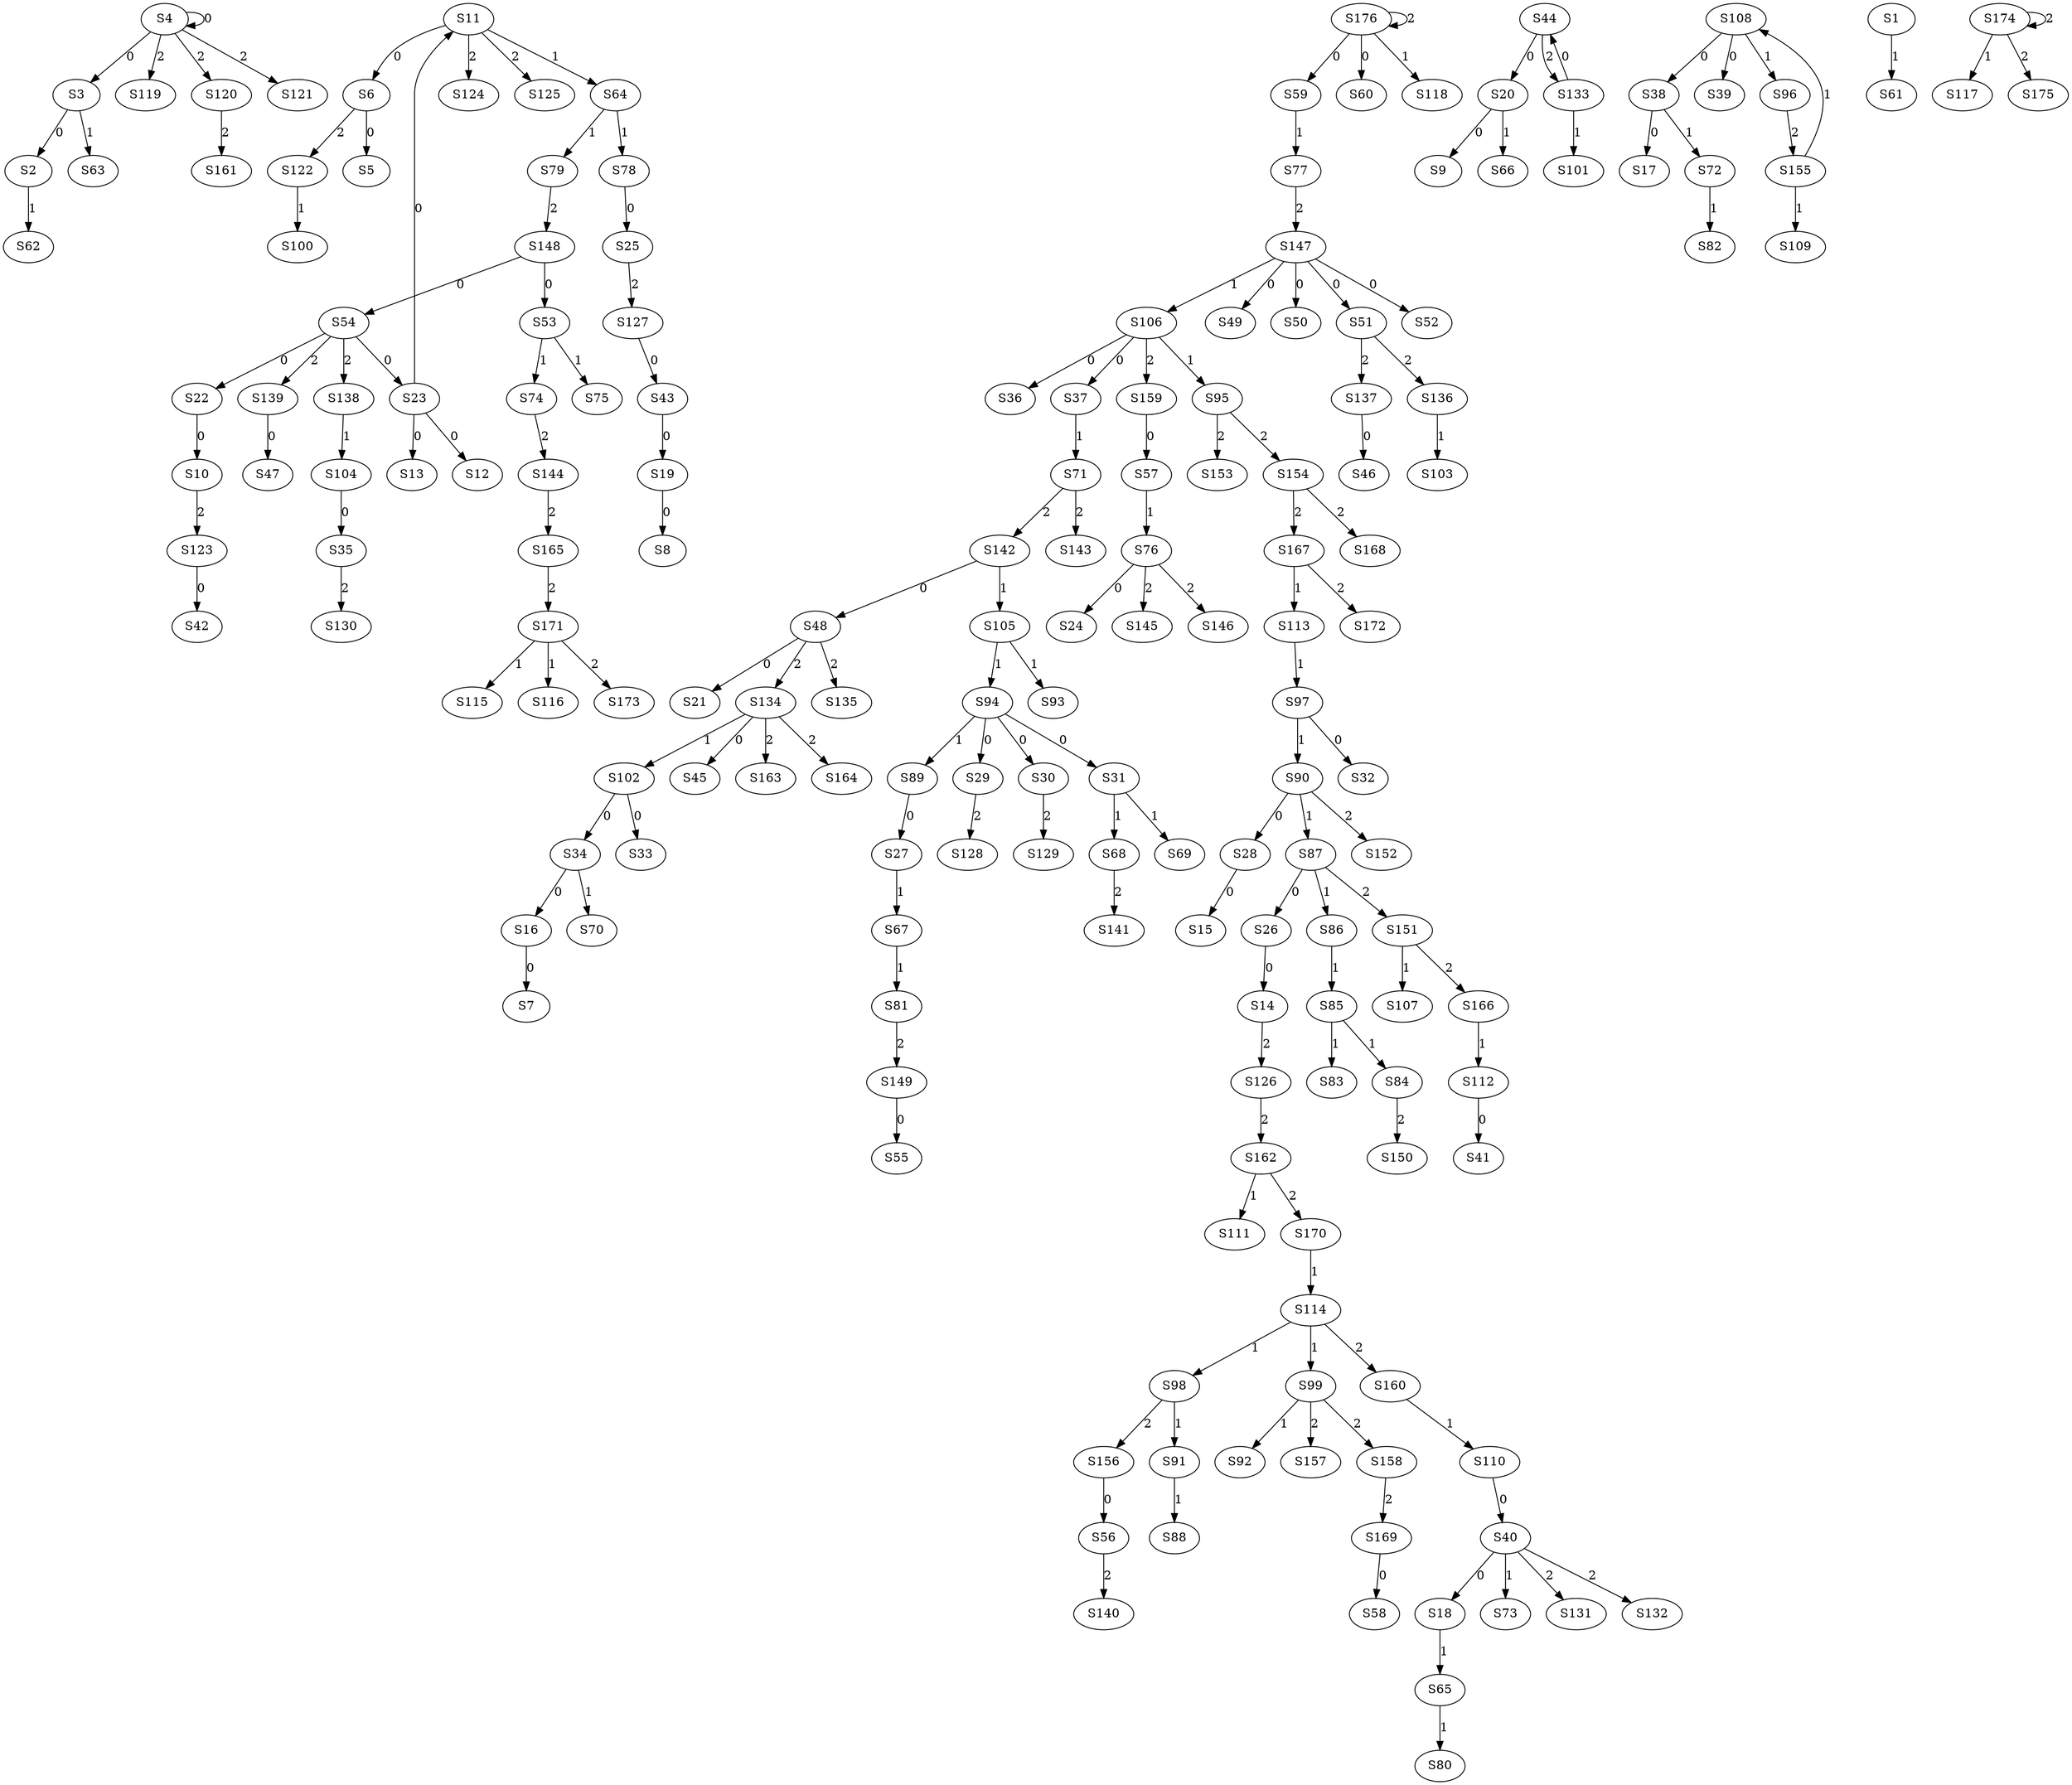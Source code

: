 strict digraph {
	S3 -> S2 [ label = 0 ];
	S4 -> S3 [ label = 0 ];
	S4 -> S4 [ label = 0 ];
	S6 -> S5 [ label = 0 ];
	S11 -> S6 [ label = 0 ];
	S16 -> S7 [ label = 0 ];
	S19 -> S8 [ label = 0 ];
	S20 -> S9 [ label = 0 ];
	S22 -> S10 [ label = 0 ];
	S23 -> S11 [ label = 0 ];
	S23 -> S12 [ label = 0 ];
	S23 -> S13 [ label = 0 ];
	S26 -> S14 [ label = 0 ];
	S28 -> S15 [ label = 0 ];
	S34 -> S16 [ label = 0 ];
	S38 -> S17 [ label = 0 ];
	S40 -> S18 [ label = 0 ];
	S43 -> S19 [ label = 0 ];
	S44 -> S20 [ label = 0 ];
	S48 -> S21 [ label = 0 ];
	S54 -> S22 [ label = 0 ];
	S54 -> S23 [ label = 0 ];
	S76 -> S24 [ label = 0 ];
	S78 -> S25 [ label = 0 ];
	S87 -> S26 [ label = 0 ];
	S89 -> S27 [ label = 0 ];
	S90 -> S28 [ label = 0 ];
	S94 -> S29 [ label = 0 ];
	S94 -> S30 [ label = 0 ];
	S94 -> S31 [ label = 0 ];
	S97 -> S32 [ label = 0 ];
	S102 -> S33 [ label = 0 ];
	S102 -> S34 [ label = 0 ];
	S104 -> S35 [ label = 0 ];
	S106 -> S36 [ label = 0 ];
	S106 -> S37 [ label = 0 ];
	S108 -> S38 [ label = 0 ];
	S108 -> S39 [ label = 0 ];
	S110 -> S40 [ label = 0 ];
	S112 -> S41 [ label = 0 ];
	S123 -> S42 [ label = 0 ];
	S127 -> S43 [ label = 0 ];
	S133 -> S44 [ label = 0 ];
	S134 -> S45 [ label = 0 ];
	S137 -> S46 [ label = 0 ];
	S139 -> S47 [ label = 0 ];
	S142 -> S48 [ label = 0 ];
	S147 -> S49 [ label = 0 ];
	S147 -> S50 [ label = 0 ];
	S147 -> S51 [ label = 0 ];
	S147 -> S52 [ label = 0 ];
	S148 -> S53 [ label = 0 ];
	S148 -> S54 [ label = 0 ];
	S149 -> S55 [ label = 0 ];
	S156 -> S56 [ label = 0 ];
	S159 -> S57 [ label = 0 ];
	S169 -> S58 [ label = 0 ];
	S176 -> S59 [ label = 0 ];
	S176 -> S60 [ label = 0 ];
	S1 -> S61 [ label = 1 ];
	S2 -> S62 [ label = 1 ];
	S3 -> S63 [ label = 1 ];
	S11 -> S64 [ label = 1 ];
	S18 -> S65 [ label = 1 ];
	S20 -> S66 [ label = 1 ];
	S27 -> S67 [ label = 1 ];
	S31 -> S68 [ label = 1 ];
	S31 -> S69 [ label = 1 ];
	S34 -> S70 [ label = 1 ];
	S37 -> S71 [ label = 1 ];
	S38 -> S72 [ label = 1 ];
	S40 -> S73 [ label = 1 ];
	S53 -> S74 [ label = 1 ];
	S53 -> S75 [ label = 1 ];
	S57 -> S76 [ label = 1 ];
	S59 -> S77 [ label = 1 ];
	S64 -> S78 [ label = 1 ];
	S64 -> S79 [ label = 1 ];
	S65 -> S80 [ label = 1 ];
	S67 -> S81 [ label = 1 ];
	S72 -> S82 [ label = 1 ];
	S85 -> S83 [ label = 1 ];
	S85 -> S84 [ label = 1 ];
	S86 -> S85 [ label = 1 ];
	S87 -> S86 [ label = 1 ];
	S90 -> S87 [ label = 1 ];
	S91 -> S88 [ label = 1 ];
	S94 -> S89 [ label = 1 ];
	S97 -> S90 [ label = 1 ];
	S98 -> S91 [ label = 1 ];
	S99 -> S92 [ label = 1 ];
	S105 -> S93 [ label = 1 ];
	S105 -> S94 [ label = 1 ];
	S106 -> S95 [ label = 1 ];
	S108 -> S96 [ label = 1 ];
	S113 -> S97 [ label = 1 ];
	S114 -> S98 [ label = 1 ];
	S114 -> S99 [ label = 1 ];
	S122 -> S100 [ label = 1 ];
	S133 -> S101 [ label = 1 ];
	S134 -> S102 [ label = 1 ];
	S136 -> S103 [ label = 1 ];
	S138 -> S104 [ label = 1 ];
	S142 -> S105 [ label = 1 ];
	S147 -> S106 [ label = 1 ];
	S151 -> S107 [ label = 1 ];
	S155 -> S108 [ label = 1 ];
	S155 -> S109 [ label = 1 ];
	S160 -> S110 [ label = 1 ];
	S162 -> S111 [ label = 1 ];
	S166 -> S112 [ label = 1 ];
	S167 -> S113 [ label = 1 ];
	S170 -> S114 [ label = 1 ];
	S171 -> S115 [ label = 1 ];
	S171 -> S116 [ label = 1 ];
	S174 -> S117 [ label = 1 ];
	S176 -> S118 [ label = 1 ];
	S4 -> S119 [ label = 2 ];
	S4 -> S120 [ label = 2 ];
	S4 -> S121 [ label = 2 ];
	S6 -> S122 [ label = 2 ];
	S10 -> S123 [ label = 2 ];
	S11 -> S124 [ label = 2 ];
	S11 -> S125 [ label = 2 ];
	S14 -> S126 [ label = 2 ];
	S25 -> S127 [ label = 2 ];
	S29 -> S128 [ label = 2 ];
	S30 -> S129 [ label = 2 ];
	S35 -> S130 [ label = 2 ];
	S40 -> S131 [ label = 2 ];
	S40 -> S132 [ label = 2 ];
	S44 -> S133 [ label = 2 ];
	S48 -> S134 [ label = 2 ];
	S48 -> S135 [ label = 2 ];
	S51 -> S136 [ label = 2 ];
	S51 -> S137 [ label = 2 ];
	S54 -> S138 [ label = 2 ];
	S54 -> S139 [ label = 2 ];
	S56 -> S140 [ label = 2 ];
	S68 -> S141 [ label = 2 ];
	S71 -> S142 [ label = 2 ];
	S71 -> S143 [ label = 2 ];
	S74 -> S144 [ label = 2 ];
	S76 -> S145 [ label = 2 ];
	S76 -> S146 [ label = 2 ];
	S77 -> S147 [ label = 2 ];
	S79 -> S148 [ label = 2 ];
	S81 -> S149 [ label = 2 ];
	S84 -> S150 [ label = 2 ];
	S87 -> S151 [ label = 2 ];
	S90 -> S152 [ label = 2 ];
	S95 -> S153 [ label = 2 ];
	S95 -> S154 [ label = 2 ];
	S96 -> S155 [ label = 2 ];
	S98 -> S156 [ label = 2 ];
	S99 -> S157 [ label = 2 ];
	S99 -> S158 [ label = 2 ];
	S106 -> S159 [ label = 2 ];
	S114 -> S160 [ label = 2 ];
	S120 -> S161 [ label = 2 ];
	S126 -> S162 [ label = 2 ];
	S134 -> S163 [ label = 2 ];
	S134 -> S164 [ label = 2 ];
	S144 -> S165 [ label = 2 ];
	S151 -> S166 [ label = 2 ];
	S154 -> S167 [ label = 2 ];
	S154 -> S168 [ label = 2 ];
	S158 -> S169 [ label = 2 ];
	S162 -> S170 [ label = 2 ];
	S165 -> S171 [ label = 2 ];
	S167 -> S172 [ label = 2 ];
	S171 -> S173 [ label = 2 ];
	S174 -> S174 [ label = 2 ];
	S174 -> S175 [ label = 2 ];
	S176 -> S176 [ label = 2 ];
}